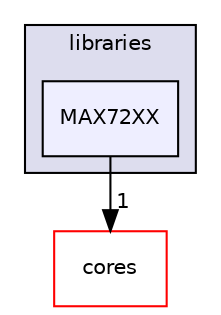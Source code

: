 digraph "libraries/MAX72XX" {
  compound=true
  node [ fontsize="10", fontname="Helvetica"];
  edge [ labelfontsize="10", labelfontname="Helvetica"];
  subgraph clusterdir_bc0718b08fb2015b8e59c47b2805f60c {
    graph [ bgcolor="#ddddee", pencolor="black", label="libraries" fontname="Helvetica", fontsize="10", URL="dir_bc0718b08fb2015b8e59c47b2805f60c.html"]
  dir_742f7c965362482ac665496d42bb2441 [shape=box, label="MAX72XX", style="filled", fillcolor="#eeeeff", pencolor="black", URL="dir_742f7c965362482ac665496d42bb2441.html"];
  }
  dir_51d9c9f08f6806a0f97badf342e5b4d7 [shape=box label="cores" fillcolor="white" style="filled" color="red" URL="dir_51d9c9f08f6806a0f97badf342e5b4d7.html"];
  dir_742f7c965362482ac665496d42bb2441->dir_51d9c9f08f6806a0f97badf342e5b4d7 [headlabel="1", labeldistance=1.5 headhref="dir_000052_000000.html"];
}
